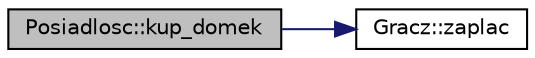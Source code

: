 digraph "Posiadlosc::kup_domek"
{
 // LATEX_PDF_SIZE
  edge [fontname="Helvetica",fontsize="10",labelfontname="Helvetica",labelfontsize="10"];
  node [fontname="Helvetica",fontsize="10",shape=record];
  rankdir="LR";
  Node1 [label="Posiadlosc::kup_domek",height=0.2,width=0.4,color="black", fillcolor="grey75", style="filled", fontcolor="black",tooltip="kupuje domek na polu"];
  Node1 -> Node2 [color="midnightblue",fontsize="10",style="solid",fontname="Helvetica"];
  Node2 [label="Gracz::zaplac",height=0.2,width=0.4,color="black", fillcolor="white", style="filled",URL="$class_gracz.html#a18b1e1c55fe64c923060f8d627884002",tooltip="gracz placi podana kwote do banku"];
}
